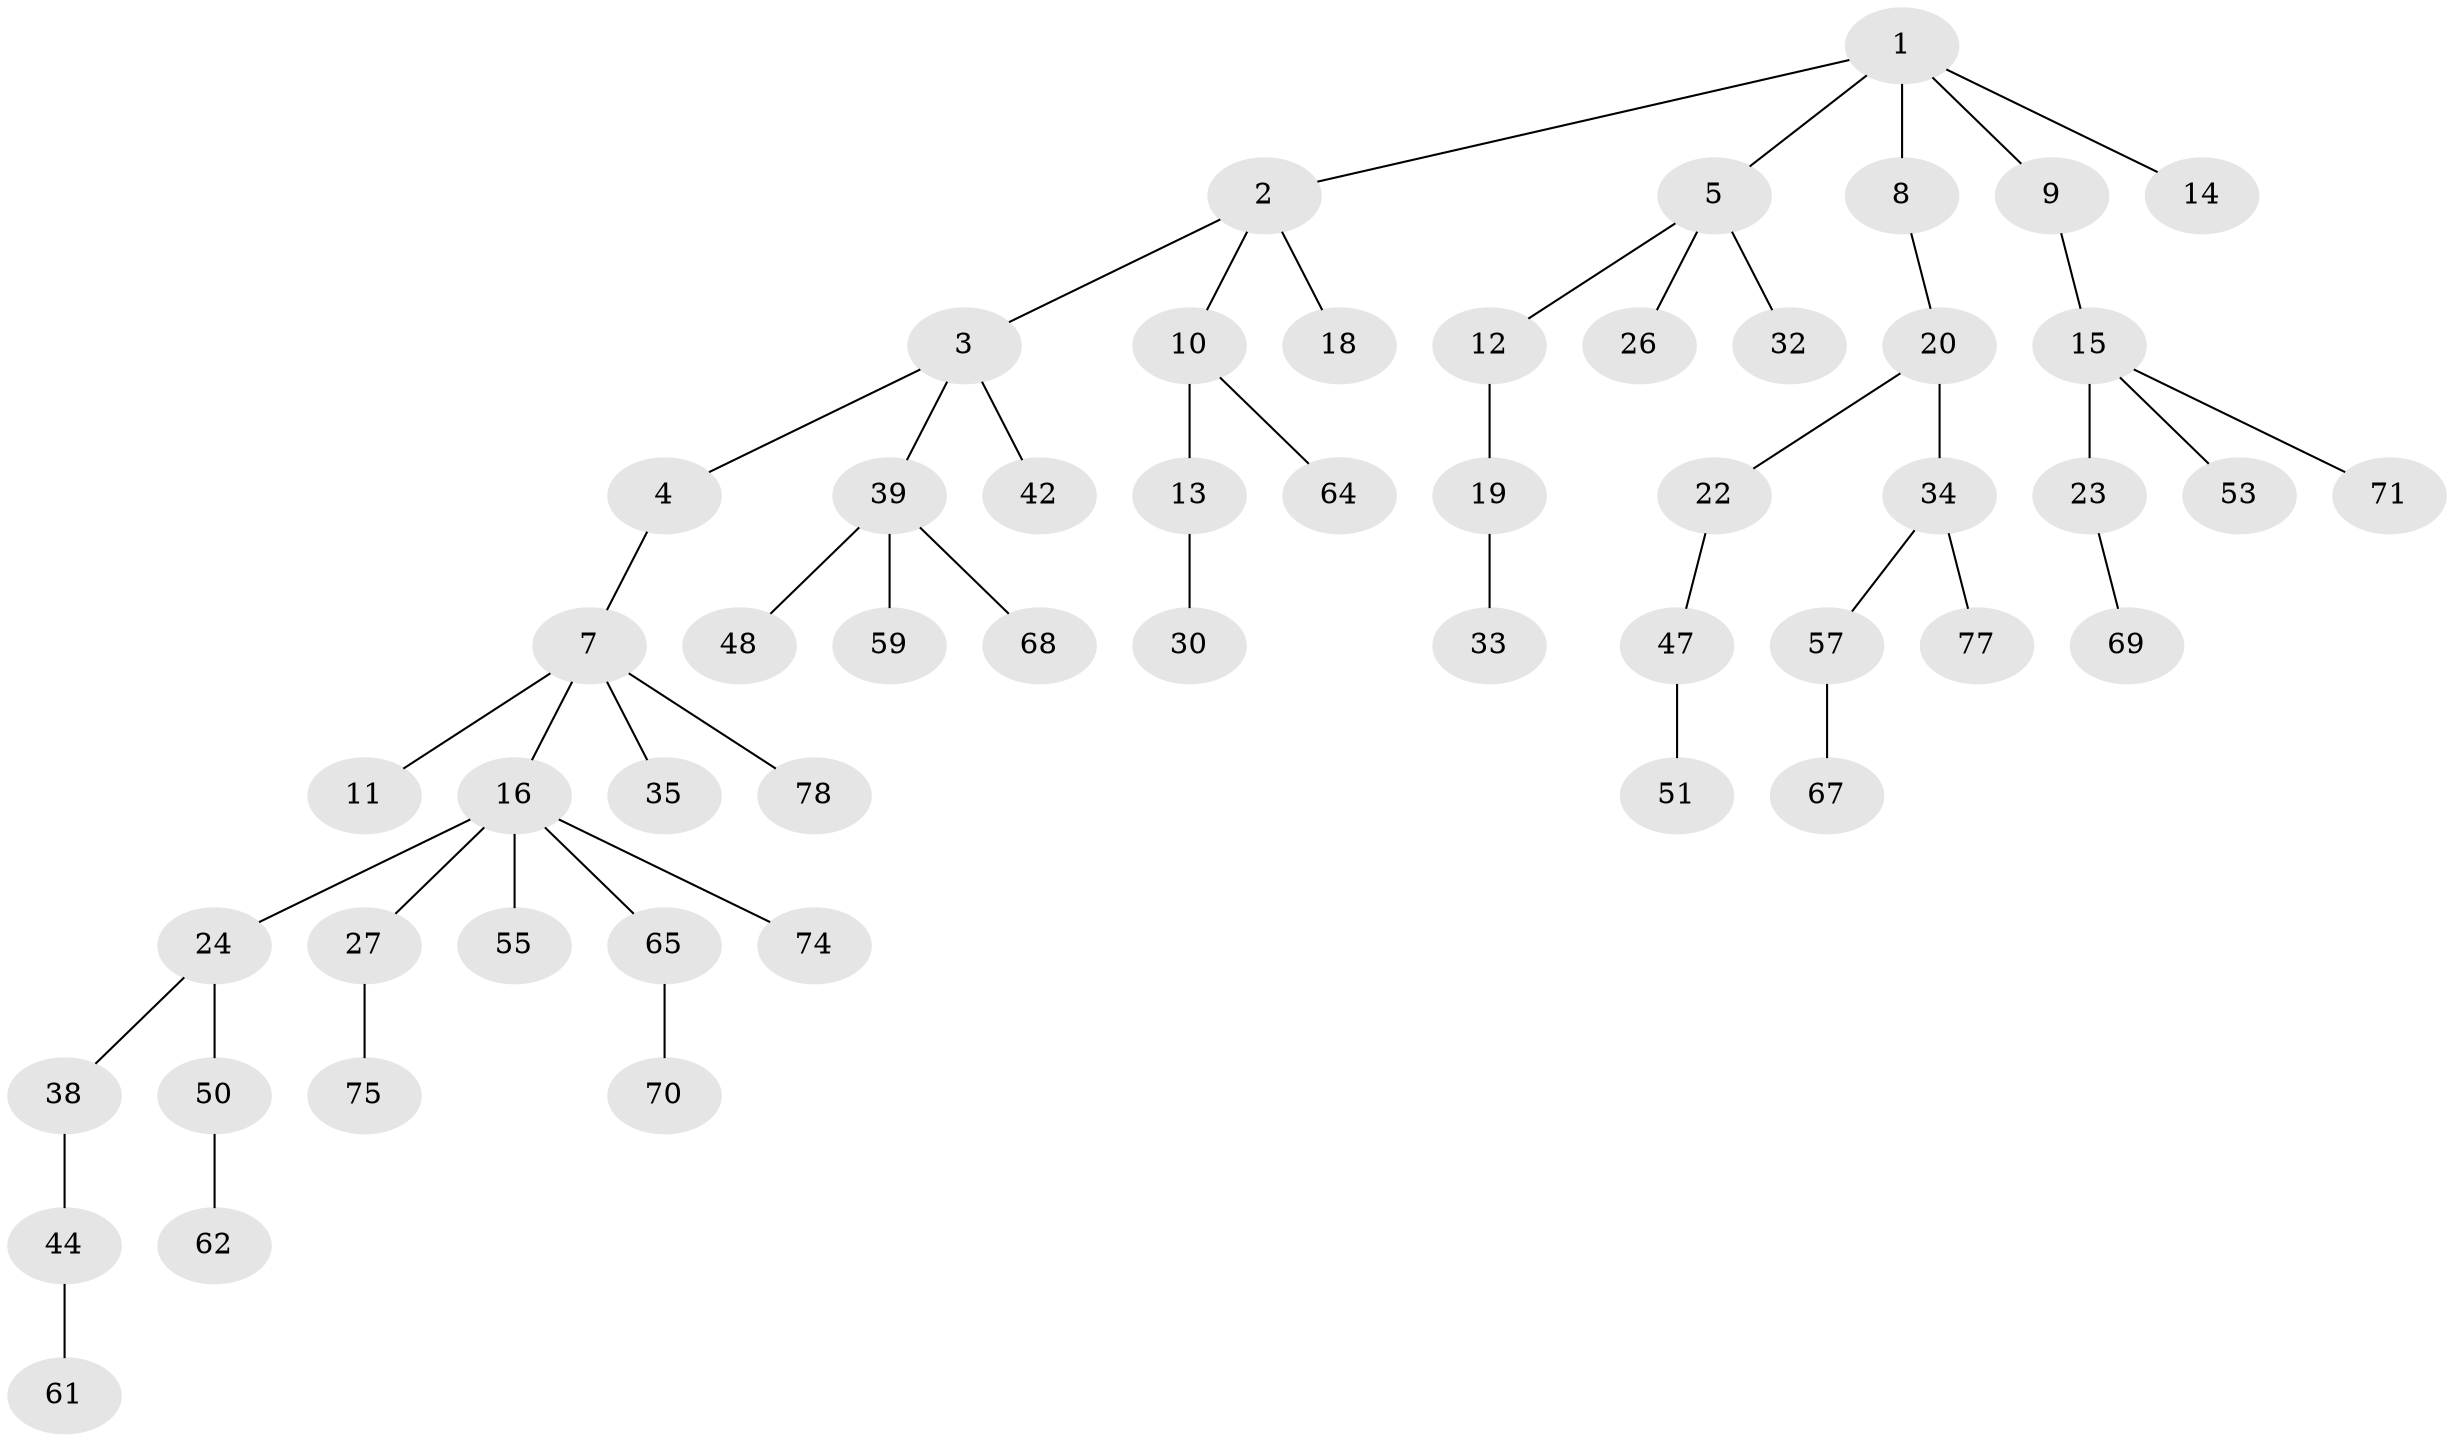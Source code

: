 // original degree distribution, {6: 0.011764705882352941, 3: 0.2, 5: 0.03529411764705882, 4: 0.03529411764705882, 2: 0.27058823529411763, 1: 0.4470588235294118}
// Generated by graph-tools (version 1.1) at 2025/42/03/06/25 10:42:06]
// undirected, 53 vertices, 52 edges
graph export_dot {
graph [start="1"]
  node [color=gray90,style=filled];
  1 [super="+54"];
  2 [super="+6"];
  3 [super="+43"];
  4 [super="+28"];
  5 [super="+25"];
  7 [super="+45"];
  8 [super="+29"];
  9 [super="+21"];
  10;
  11 [super="+17"];
  12;
  13 [super="+31"];
  14;
  15 [super="+37"];
  16 [super="+36"];
  18 [super="+63"];
  19 [super="+72"];
  20;
  22 [super="+58"];
  23 [super="+82"];
  24;
  26 [super="+76"];
  27 [super="+60"];
  30 [super="+52"];
  32;
  33 [super="+85"];
  34 [super="+66"];
  35 [super="+41"];
  38 [super="+49"];
  39 [super="+40"];
  42;
  44 [super="+46"];
  47 [super="+84"];
  48 [super="+79"];
  50 [super="+56"];
  51;
  53;
  55;
  57;
  59;
  61 [super="+80"];
  62;
  64;
  65;
  67 [super="+73"];
  68;
  69;
  70;
  71;
  74 [super="+81"];
  75 [super="+83"];
  77;
  78;
  1 -- 2;
  1 -- 5;
  1 -- 8;
  1 -- 9;
  1 -- 14;
  2 -- 3;
  2 -- 18;
  2 -- 10;
  3 -- 4;
  3 -- 39;
  3 -- 42;
  4 -- 7;
  5 -- 12;
  5 -- 32;
  5 -- 26;
  7 -- 11;
  7 -- 16;
  7 -- 35;
  7 -- 78;
  8 -- 20;
  9 -- 15;
  10 -- 13;
  10 -- 64;
  12 -- 19;
  13 -- 30;
  15 -- 23;
  15 -- 53;
  15 -- 71;
  16 -- 24;
  16 -- 27;
  16 -- 74;
  16 -- 65;
  16 -- 55;
  19 -- 33;
  20 -- 22;
  20 -- 34;
  22 -- 47;
  23 -- 69;
  24 -- 38;
  24 -- 50;
  27 -- 75;
  34 -- 57;
  34 -- 77;
  38 -- 44;
  39 -- 48;
  39 -- 59;
  39 -- 68;
  44 -- 61;
  47 -- 51;
  50 -- 62;
  57 -- 67;
  65 -- 70;
}
